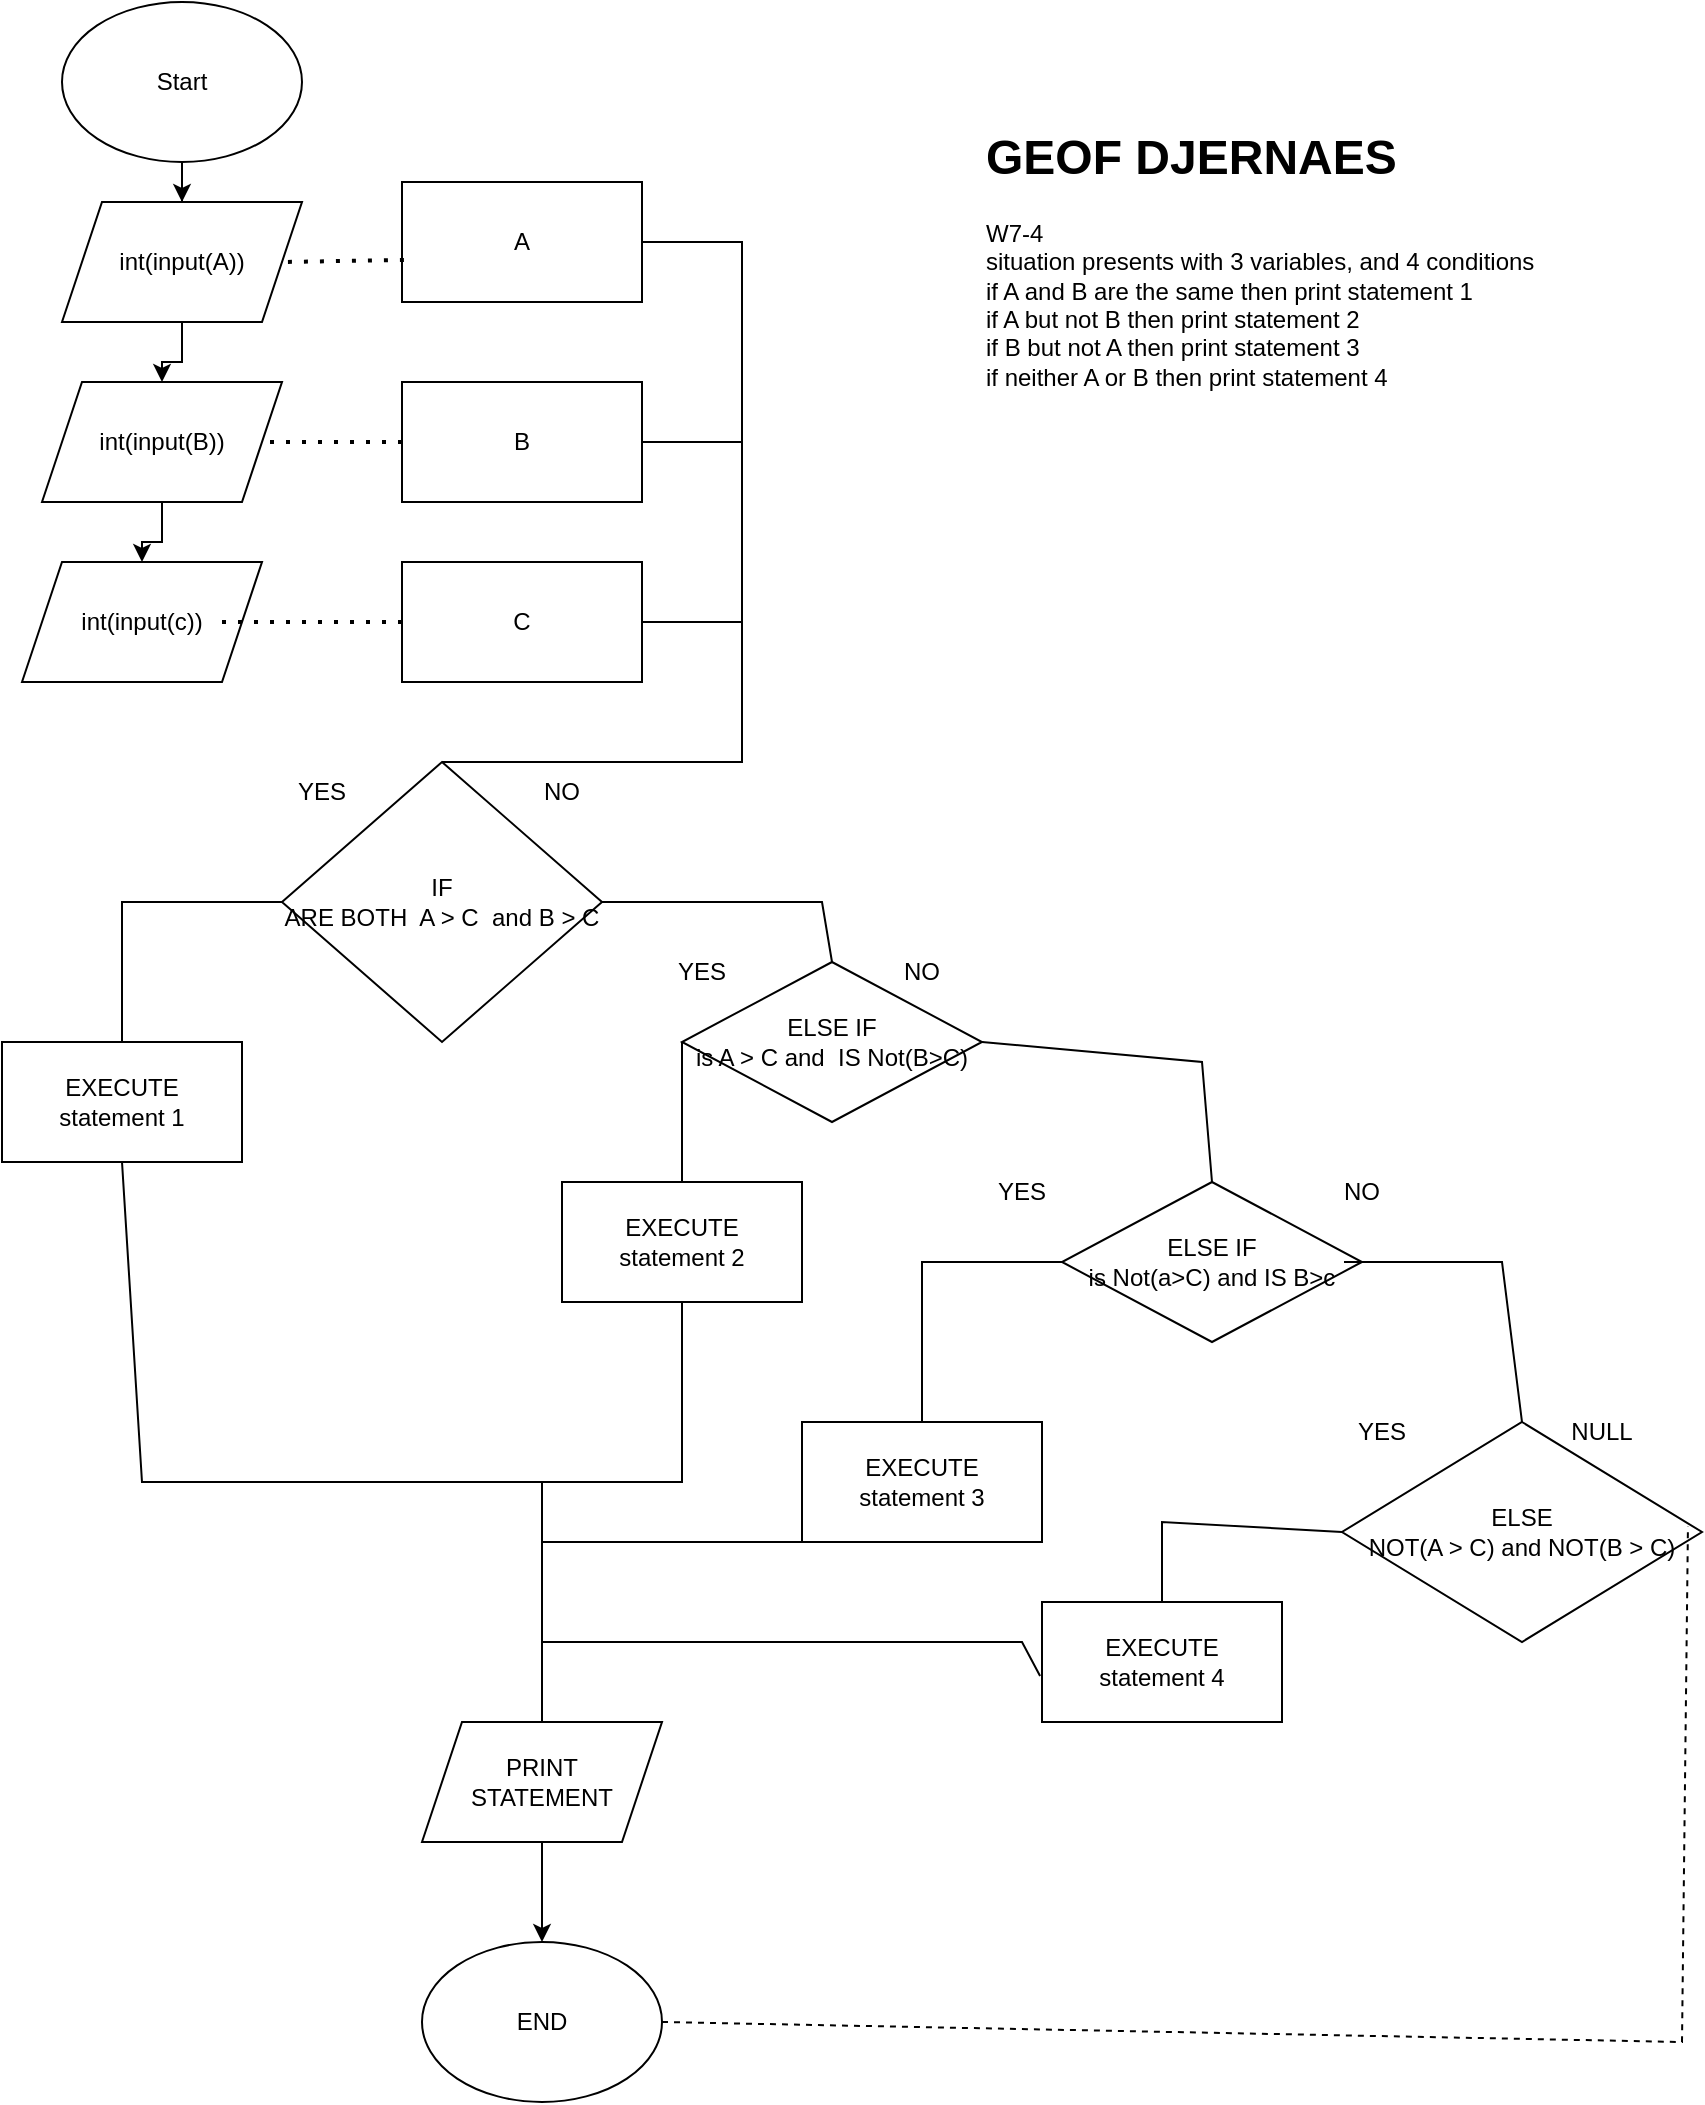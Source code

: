 <mxfile version="28.2.5">
  <diagram name="Page-1" id="1Eu2ZW2E238ZSSuzxcm1">
    <mxGraphModel dx="2066" dy="751" grid="1" gridSize="10" guides="1" tooltips="1" connect="1" arrows="1" fold="1" page="1" pageScale="1" pageWidth="850" pageHeight="1100" math="0" shadow="0">
      <root>
        <mxCell id="0" />
        <mxCell id="1" parent="0" />
        <mxCell id="DbYfBxo0z6dn64pU1ZA8-47" value="" style="edgeStyle=orthogonalEdgeStyle;rounded=0;orthogonalLoop=1;jettySize=auto;html=1;" edge="1" parent="1" source="DbYfBxo0z6dn64pU1ZA8-1" target="DbYfBxo0z6dn64pU1ZA8-14">
          <mxGeometry relative="1" as="geometry" />
        </mxCell>
        <mxCell id="DbYfBxo0z6dn64pU1ZA8-1" value="Start" style="ellipse;whiteSpace=wrap;html=1;" vertex="1" parent="1">
          <mxGeometry x="30" y="10" width="120" height="80" as="geometry" />
        </mxCell>
        <mxCell id="DbYfBxo0z6dn64pU1ZA8-2" value="END" style="ellipse;whiteSpace=wrap;html=1;" vertex="1" parent="1">
          <mxGeometry x="210" y="980" width="120" height="80" as="geometry" />
        </mxCell>
        <mxCell id="DbYfBxo0z6dn64pU1ZA8-3" value="&lt;div&gt;&lt;span style=&quot;background-color: transparent; color: light-dark(rgb(0, 0, 0), rgb(255, 255, 255));&quot;&gt;IF&lt;/span&gt;&lt;/div&gt;&lt;div&gt;&lt;span style=&quot;background-color: transparent; color: light-dark(rgb(0, 0, 0), rgb(255, 255, 255));&quot;&gt;ARE BOTH&amp;nbsp; A &amp;gt; C&amp;nbsp; and B &amp;gt; C&lt;/span&gt;&lt;/div&gt;" style="rhombus;whiteSpace=wrap;html=1;" vertex="1" parent="1">
          <mxGeometry x="140" y="390" width="160" height="140" as="geometry" />
        </mxCell>
        <mxCell id="DbYfBxo0z6dn64pU1ZA8-4" value="&lt;div&gt;EXECUTE&lt;/div&gt;statement 3" style="rounded=0;whiteSpace=wrap;html=1;" vertex="1" parent="1">
          <mxGeometry x="400" y="720" width="120" height="60" as="geometry" />
        </mxCell>
        <mxCell id="DbYfBxo0z6dn64pU1ZA8-5" value="&lt;div&gt;EXECUTE&lt;/div&gt;statement 2" style="rounded=0;whiteSpace=wrap;html=1;" vertex="1" parent="1">
          <mxGeometry x="280" y="600" width="120" height="60" as="geometry" />
        </mxCell>
        <mxCell id="DbYfBxo0z6dn64pU1ZA8-6" value="&lt;div&gt;EXECUTE&lt;/div&gt;statement 1" style="rounded=0;whiteSpace=wrap;html=1;" vertex="1" parent="1">
          <mxGeometry y="530" width="120" height="60" as="geometry" />
        </mxCell>
        <mxCell id="DbYfBxo0z6dn64pU1ZA8-7" value="&lt;div&gt;EXECUTE&lt;/div&gt;statement 4" style="rounded=0;whiteSpace=wrap;html=1;" vertex="1" parent="1">
          <mxGeometry x="520" y="810" width="120" height="60" as="geometry" />
        </mxCell>
        <mxCell id="DbYfBxo0z6dn64pU1ZA8-8" value="&lt;div&gt;ELSE IF&lt;/div&gt;is A &amp;gt; C and&amp;nbsp; IS Not(B&amp;gt;C)" style="rhombus;whiteSpace=wrap;html=1;" vertex="1" parent="1">
          <mxGeometry x="340" y="490" width="150" height="80" as="geometry" />
        </mxCell>
        <mxCell id="DbYfBxo0z6dn64pU1ZA8-9" value="&lt;div&gt;ELSE IF&lt;/div&gt;is Not(a&amp;gt;C) and IS B&amp;gt;c" style="rhombus;whiteSpace=wrap;html=1;" vertex="1" parent="1">
          <mxGeometry x="530" y="600" width="150" height="80" as="geometry" />
        </mxCell>
        <mxCell id="DbYfBxo0z6dn64pU1ZA8-10" value="&lt;div&gt;ELSE&lt;/div&gt;NOT(A &amp;gt; C) and NOT(B &amp;gt; C)" style="rhombus;whiteSpace=wrap;html=1;" vertex="1" parent="1">
          <mxGeometry x="670" y="720" width="180" height="110" as="geometry" />
        </mxCell>
        <mxCell id="DbYfBxo0z6dn64pU1ZA8-11" value="B" style="rounded=0;whiteSpace=wrap;html=1;" vertex="1" parent="1">
          <mxGeometry x="200" y="200" width="120" height="60" as="geometry" />
        </mxCell>
        <mxCell id="DbYfBxo0z6dn64pU1ZA8-12" value="A" style="rounded=0;whiteSpace=wrap;html=1;" vertex="1" parent="1">
          <mxGeometry x="200" y="100" width="120" height="60" as="geometry" />
        </mxCell>
        <mxCell id="DbYfBxo0z6dn64pU1ZA8-49" value="" style="edgeStyle=orthogonalEdgeStyle;rounded=0;orthogonalLoop=1;jettySize=auto;html=1;" edge="1" parent="1" source="DbYfBxo0z6dn64pU1ZA8-13" target="DbYfBxo0z6dn64pU1ZA8-32">
          <mxGeometry relative="1" as="geometry" />
        </mxCell>
        <mxCell id="DbYfBxo0z6dn64pU1ZA8-13" value="int(input(B))" style="shape=parallelogram;perimeter=parallelogramPerimeter;whiteSpace=wrap;html=1;fixedSize=1;" vertex="1" parent="1">
          <mxGeometry x="20" y="200" width="120" height="60" as="geometry" />
        </mxCell>
        <mxCell id="DbYfBxo0z6dn64pU1ZA8-48" value="" style="edgeStyle=orthogonalEdgeStyle;rounded=0;orthogonalLoop=1;jettySize=auto;html=1;" edge="1" parent="1" source="DbYfBxo0z6dn64pU1ZA8-14" target="DbYfBxo0z6dn64pU1ZA8-13">
          <mxGeometry relative="1" as="geometry" />
        </mxCell>
        <mxCell id="DbYfBxo0z6dn64pU1ZA8-14" value="int(input(A))" style="shape=parallelogram;perimeter=parallelogramPerimeter;whiteSpace=wrap;html=1;fixedSize=1;" vertex="1" parent="1">
          <mxGeometry x="30" y="110" width="120" height="60" as="geometry" />
        </mxCell>
        <mxCell id="DbYfBxo0z6dn64pU1ZA8-15" value="YES" style="text;html=1;align=center;verticalAlign=middle;whiteSpace=wrap;rounded=0;" vertex="1" parent="1">
          <mxGeometry x="130" y="390" width="60" height="30" as="geometry" />
        </mxCell>
        <mxCell id="DbYfBxo0z6dn64pU1ZA8-16" value="NO" style="text;html=1;align=center;verticalAlign=middle;whiteSpace=wrap;rounded=0;" vertex="1" parent="1">
          <mxGeometry x="250" y="390" width="60" height="30" as="geometry" />
        </mxCell>
        <mxCell id="DbYfBxo0z6dn64pU1ZA8-18" value="YES" style="text;html=1;align=center;verticalAlign=middle;whiteSpace=wrap;rounded=0;" vertex="1" parent="1">
          <mxGeometry x="320" y="480" width="60" height="30" as="geometry" />
        </mxCell>
        <mxCell id="DbYfBxo0z6dn64pU1ZA8-19" value="NO" style="text;html=1;align=center;verticalAlign=middle;whiteSpace=wrap;rounded=0;" vertex="1" parent="1">
          <mxGeometry x="430" y="480" width="60" height="30" as="geometry" />
        </mxCell>
        <mxCell id="DbYfBxo0z6dn64pU1ZA8-20" value="YES" style="text;html=1;align=center;verticalAlign=middle;whiteSpace=wrap;rounded=0;" vertex="1" parent="1">
          <mxGeometry x="480" y="590" width="60" height="30" as="geometry" />
        </mxCell>
        <mxCell id="DbYfBxo0z6dn64pU1ZA8-21" value="NO" style="text;html=1;align=center;verticalAlign=middle;whiteSpace=wrap;rounded=0;" vertex="1" parent="1">
          <mxGeometry x="650" y="590" width="60" height="30" as="geometry" />
        </mxCell>
        <mxCell id="DbYfBxo0z6dn64pU1ZA8-22" value="YES" style="text;html=1;align=center;verticalAlign=middle;whiteSpace=wrap;rounded=0;" vertex="1" parent="1">
          <mxGeometry x="660" y="710" width="60" height="30" as="geometry" />
        </mxCell>
        <mxCell id="DbYfBxo0z6dn64pU1ZA8-23" value="NULL" style="text;html=1;align=center;verticalAlign=middle;whiteSpace=wrap;rounded=0;" vertex="1" parent="1">
          <mxGeometry x="770" y="710" width="60" height="30" as="geometry" />
        </mxCell>
        <mxCell id="DbYfBxo0z6dn64pU1ZA8-24" value="" style="endArrow=none;html=1;rounded=0;entryX=0;entryY=0.5;entryDx=0;entryDy=0;exitX=0.5;exitY=0;exitDx=0;exitDy=0;" edge="1" parent="1" source="DbYfBxo0z6dn64pU1ZA8-6" target="DbYfBxo0z6dn64pU1ZA8-3">
          <mxGeometry width="50" height="50" relative="1" as="geometry">
            <mxPoint x="350" y="630" as="sourcePoint" />
            <mxPoint x="400" y="580" as="targetPoint" />
            <Array as="points">
              <mxPoint x="60" y="460" />
            </Array>
          </mxGeometry>
        </mxCell>
        <mxCell id="DbYfBxo0z6dn64pU1ZA8-25" value="" style="endArrow=none;html=1;rounded=0;exitX=0.5;exitY=0;exitDx=0;exitDy=0;entryX=0;entryY=0.5;entryDx=0;entryDy=0;" edge="1" parent="1" source="DbYfBxo0z6dn64pU1ZA8-5" target="DbYfBxo0z6dn64pU1ZA8-8">
          <mxGeometry width="50" height="50" relative="1" as="geometry">
            <mxPoint x="350" y="630" as="sourcePoint" />
            <mxPoint x="400" y="580" as="targetPoint" />
            <Array as="points">
              <mxPoint x="340" y="540" />
            </Array>
          </mxGeometry>
        </mxCell>
        <mxCell id="DbYfBxo0z6dn64pU1ZA8-26" value="" style="endArrow=none;html=1;rounded=0;entryX=0;entryY=0.5;entryDx=0;entryDy=0;exitX=0.5;exitY=0;exitDx=0;exitDy=0;" edge="1" parent="1" source="DbYfBxo0z6dn64pU1ZA8-4" target="DbYfBxo0z6dn64pU1ZA8-9">
          <mxGeometry width="50" height="50" relative="1" as="geometry">
            <mxPoint x="290" y="630" as="sourcePoint" />
            <mxPoint x="340" y="580" as="targetPoint" />
            <Array as="points">
              <mxPoint x="460" y="640" />
            </Array>
          </mxGeometry>
        </mxCell>
        <mxCell id="DbYfBxo0z6dn64pU1ZA8-27" value="" style="endArrow=none;html=1;rounded=0;entryX=0;entryY=0.5;entryDx=0;entryDy=0;exitX=0.5;exitY=0;exitDx=0;exitDy=0;" edge="1" parent="1" source="DbYfBxo0z6dn64pU1ZA8-7" target="DbYfBxo0z6dn64pU1ZA8-10">
          <mxGeometry width="50" height="50" relative="1" as="geometry">
            <mxPoint x="600" y="850" as="sourcePoint" />
            <mxPoint x="670" y="770" as="targetPoint" />
            <Array as="points">
              <mxPoint x="580" y="770" />
            </Array>
          </mxGeometry>
        </mxCell>
        <mxCell id="DbYfBxo0z6dn64pU1ZA8-28" value="" style="endArrow=none;html=1;rounded=0;exitX=0.5;exitY=0;exitDx=0;exitDy=0;entryX=0.5;entryY=0;entryDx=0;entryDy=0;" edge="1" parent="1" target="DbYfBxo0z6dn64pU1ZA8-8">
          <mxGeometry width="50" height="50" relative="1" as="geometry">
            <mxPoint x="300" y="460" as="sourcePoint" />
            <mxPoint x="520" y="410" as="targetPoint" />
            <Array as="points">
              <mxPoint x="410" y="460" />
            </Array>
          </mxGeometry>
        </mxCell>
        <mxCell id="DbYfBxo0z6dn64pU1ZA8-29" value="" style="endArrow=none;html=1;rounded=0;entryX=0.5;entryY=0;entryDx=0;entryDy=0;exitX=1;exitY=0.5;exitDx=0;exitDy=0;" edge="1" parent="1" source="DbYfBxo0z6dn64pU1ZA8-8" target="DbYfBxo0z6dn64pU1ZA8-9">
          <mxGeometry width="50" height="50" relative="1" as="geometry">
            <mxPoint x="540" y="540" as="sourcePoint" />
            <mxPoint x="600" y="580" as="targetPoint" />
            <Array as="points">
              <mxPoint x="600" y="540" />
            </Array>
          </mxGeometry>
        </mxCell>
        <mxCell id="DbYfBxo0z6dn64pU1ZA8-30" value="" style="endArrow=none;html=1;rounded=0;entryX=0.5;entryY=0;entryDx=0;entryDy=0;exitX=0.94;exitY=0.5;exitDx=0;exitDy=0;exitPerimeter=0;" edge="1" parent="1" source="DbYfBxo0z6dn64pU1ZA8-9" target="DbYfBxo0z6dn64pU1ZA8-10">
          <mxGeometry width="50" height="50" relative="1" as="geometry">
            <mxPoint x="680" y="640" as="sourcePoint" />
            <mxPoint x="770" y="700" as="targetPoint" />
            <Array as="points">
              <mxPoint x="750" y="640" />
            </Array>
          </mxGeometry>
        </mxCell>
        <mxCell id="DbYfBxo0z6dn64pU1ZA8-31" value="C" style="rounded=0;whiteSpace=wrap;html=1;" vertex="1" parent="1">
          <mxGeometry x="200" y="290" width="120" height="60" as="geometry" />
        </mxCell>
        <mxCell id="DbYfBxo0z6dn64pU1ZA8-32" value="int(input(c))" style="shape=parallelogram;perimeter=parallelogramPerimeter;whiteSpace=wrap;html=1;fixedSize=1;" vertex="1" parent="1">
          <mxGeometry x="10" y="290" width="120" height="60" as="geometry" />
        </mxCell>
        <mxCell id="DbYfBxo0z6dn64pU1ZA8-33" value="" style="endArrow=none;dashed=1;html=1;rounded=0;exitX=1;exitY=0.5;exitDx=0;exitDy=0;entryX=0.961;entryY=0.473;entryDx=0;entryDy=0;entryPerimeter=0;" edge="1" parent="1" source="DbYfBxo0z6dn64pU1ZA8-2" target="DbYfBxo0z6dn64pU1ZA8-10">
          <mxGeometry width="50" height="50" relative="1" as="geometry">
            <mxPoint x="990" y="990" as="sourcePoint" />
            <mxPoint x="980" y="760" as="targetPoint" />
            <Array as="points">
              <mxPoint x="840" y="1030" />
            </Array>
          </mxGeometry>
        </mxCell>
        <mxCell id="DbYfBxo0z6dn64pU1ZA8-37" value="" style="edgeStyle=orthogonalEdgeStyle;rounded=0;orthogonalLoop=1;jettySize=auto;html=1;" edge="1" parent="1" source="DbYfBxo0z6dn64pU1ZA8-34" target="DbYfBxo0z6dn64pU1ZA8-2">
          <mxGeometry relative="1" as="geometry" />
        </mxCell>
        <mxCell id="DbYfBxo0z6dn64pU1ZA8-34" value="PRINT&lt;div&gt;STATEMENT&lt;/div&gt;" style="shape=parallelogram;perimeter=parallelogramPerimeter;whiteSpace=wrap;html=1;fixedSize=1;" vertex="1" parent="1">
          <mxGeometry x="210" y="870" width="120" height="60" as="geometry" />
        </mxCell>
        <mxCell id="DbYfBxo0z6dn64pU1ZA8-35" value="" style="endArrow=none;html=1;rounded=0;entryX=0.5;entryY=1;entryDx=0;entryDy=0;exitX=0.5;exitY=0;exitDx=0;exitDy=0;" edge="1" parent="1" source="DbYfBxo0z6dn64pU1ZA8-34" target="DbYfBxo0z6dn64pU1ZA8-6">
          <mxGeometry width="50" height="50" relative="1" as="geometry">
            <mxPoint x="340" y="730" as="sourcePoint" />
            <mxPoint x="390" y="680" as="targetPoint" />
            <Array as="points">
              <mxPoint x="270" y="750" />
              <mxPoint x="70" y="750" />
            </Array>
          </mxGeometry>
        </mxCell>
        <mxCell id="DbYfBxo0z6dn64pU1ZA8-36" value="" style="endArrow=none;html=1;rounded=0;entryX=0.5;entryY=1;entryDx=0;entryDy=0;exitX=0.5;exitY=0;exitDx=0;exitDy=0;" edge="1" parent="1" source="DbYfBxo0z6dn64pU1ZA8-34" target="DbYfBxo0z6dn64pU1ZA8-5">
          <mxGeometry width="50" height="50" relative="1" as="geometry">
            <mxPoint x="340" y="730" as="sourcePoint" />
            <mxPoint x="390" y="680" as="targetPoint" />
            <Array as="points">
              <mxPoint x="270" y="750" />
              <mxPoint x="340" y="750" />
            </Array>
          </mxGeometry>
        </mxCell>
        <mxCell id="DbYfBxo0z6dn64pU1ZA8-38" value="" style="endArrow=none;html=1;rounded=0;exitX=0.5;exitY=0;exitDx=0;exitDy=0;" edge="1" parent="1" source="DbYfBxo0z6dn64pU1ZA8-34">
          <mxGeometry width="50" height="50" relative="1" as="geometry">
            <mxPoint x="470" y="830" as="sourcePoint" />
            <mxPoint x="520" y="780" as="targetPoint" />
            <Array as="points">
              <mxPoint x="270" y="780" />
            </Array>
          </mxGeometry>
        </mxCell>
        <mxCell id="DbYfBxo0z6dn64pU1ZA8-39" value="" style="endArrow=none;html=1;rounded=0;exitX=0.5;exitY=0;exitDx=0;exitDy=0;entryX=-0.008;entryY=0.617;entryDx=0;entryDy=0;entryPerimeter=0;" edge="1" parent="1" source="DbYfBxo0z6dn64pU1ZA8-34" target="DbYfBxo0z6dn64pU1ZA8-7">
          <mxGeometry width="50" height="50" relative="1" as="geometry">
            <mxPoint x="720" y="950" as="sourcePoint" />
            <mxPoint x="770" y="900" as="targetPoint" />
            <Array as="points">
              <mxPoint x="270" y="830" />
              <mxPoint x="510" y="830" />
            </Array>
          </mxGeometry>
        </mxCell>
        <mxCell id="DbYfBxo0z6dn64pU1ZA8-40" value="" style="endArrow=none;dashed=1;html=1;dashPattern=1 3;strokeWidth=2;rounded=0;entryX=1;entryY=0.5;entryDx=0;entryDy=0;exitX=0.008;exitY=0.65;exitDx=0;exitDy=0;exitPerimeter=0;" edge="1" parent="1" source="DbYfBxo0z6dn64pU1ZA8-12" target="DbYfBxo0z6dn64pU1ZA8-14">
          <mxGeometry width="50" height="50" relative="1" as="geometry">
            <mxPoint x="490" y="450" as="sourcePoint" />
            <mxPoint x="540" y="400" as="targetPoint" />
          </mxGeometry>
        </mxCell>
        <mxCell id="DbYfBxo0z6dn64pU1ZA8-41" value="" style="endArrow=none;dashed=1;html=1;dashPattern=1 3;strokeWidth=2;rounded=0;entryX=1;entryY=0.5;entryDx=0;entryDy=0;exitX=0;exitY=0.5;exitDx=0;exitDy=0;" edge="1" parent="1" source="DbYfBxo0z6dn64pU1ZA8-11" target="DbYfBxo0z6dn64pU1ZA8-13">
          <mxGeometry width="50" height="50" relative="1" as="geometry">
            <mxPoint x="490" y="450" as="sourcePoint" />
            <mxPoint x="540" y="400" as="targetPoint" />
          </mxGeometry>
        </mxCell>
        <mxCell id="DbYfBxo0z6dn64pU1ZA8-42" value="" style="endArrow=none;dashed=1;html=1;dashPattern=1 3;strokeWidth=2;rounded=0;entryX=0.833;entryY=0.5;entryDx=0;entryDy=0;entryPerimeter=0;exitX=0;exitY=0.5;exitDx=0;exitDy=0;" edge="1" parent="1" source="DbYfBxo0z6dn64pU1ZA8-31" target="DbYfBxo0z6dn64pU1ZA8-32">
          <mxGeometry width="50" height="50" relative="1" as="geometry">
            <mxPoint x="490" y="450" as="sourcePoint" />
            <mxPoint x="540" y="400" as="targetPoint" />
          </mxGeometry>
        </mxCell>
        <mxCell id="DbYfBxo0z6dn64pU1ZA8-44" value="" style="endArrow=none;html=1;rounded=0;entryX=1;entryY=0.5;entryDx=0;entryDy=0;exitX=0.5;exitY=0;exitDx=0;exitDy=0;" edge="1" parent="1" source="DbYfBxo0z6dn64pU1ZA8-3" target="DbYfBxo0z6dn64pU1ZA8-12">
          <mxGeometry width="50" height="50" relative="1" as="geometry">
            <mxPoint x="400" y="380" as="sourcePoint" />
            <mxPoint x="540" y="400" as="targetPoint" />
            <Array as="points">
              <mxPoint x="370" y="390" />
              <mxPoint x="370" y="130" />
            </Array>
          </mxGeometry>
        </mxCell>
        <mxCell id="DbYfBxo0z6dn64pU1ZA8-45" value="" style="endArrow=none;html=1;rounded=0;exitX=1;exitY=0.5;exitDx=0;exitDy=0;" edge="1" parent="1" source="DbYfBxo0z6dn64pU1ZA8-11">
          <mxGeometry width="50" height="50" relative="1" as="geometry">
            <mxPoint x="490" y="450" as="sourcePoint" />
            <mxPoint x="370" y="230" as="targetPoint" />
          </mxGeometry>
        </mxCell>
        <mxCell id="DbYfBxo0z6dn64pU1ZA8-46" value="" style="endArrow=none;html=1;rounded=0;exitX=1;exitY=0.5;exitDx=0;exitDy=0;" edge="1" parent="1" source="DbYfBxo0z6dn64pU1ZA8-31">
          <mxGeometry width="50" height="50" relative="1" as="geometry">
            <mxPoint x="490" y="450" as="sourcePoint" />
            <mxPoint x="370" y="320" as="targetPoint" />
          </mxGeometry>
        </mxCell>
        <mxCell id="DbYfBxo0z6dn64pU1ZA8-51" value="&lt;h1 style=&quot;margin-top: 0px;&quot;&gt;GEOF DJERNAES&lt;/h1&gt;&lt;div&gt;W7-4&lt;/div&gt;&lt;div&gt;situation presents with 3 variables, and 4 conditions&lt;/div&gt;&lt;div&gt;if A and B are the same then print statement 1&lt;/div&gt;&lt;div&gt;if A but not B then print statement 2&lt;/div&gt;&lt;div&gt;if B but not A then print statement 3&lt;/div&gt;&lt;div&gt;&lt;span style=&quot;background-color: transparent; color: light-dark(rgb(0, 0, 0), rgb(255, 255, 255));&quot;&gt;if neither A or B then print statement 4&lt;/span&gt;&lt;/div&gt;&lt;div&gt;&lt;br&gt;&lt;/div&gt;&lt;div&gt;&lt;div&gt;&lt;div&gt;&lt;div&gt;&lt;br&gt;&lt;/div&gt;&lt;/div&gt;&lt;/div&gt;&lt;/div&gt;" style="text;html=1;whiteSpace=wrap;overflow=hidden;rounded=0;" vertex="1" parent="1">
          <mxGeometry x="490" y="67" width="290" height="163" as="geometry" />
        </mxCell>
      </root>
    </mxGraphModel>
  </diagram>
</mxfile>
